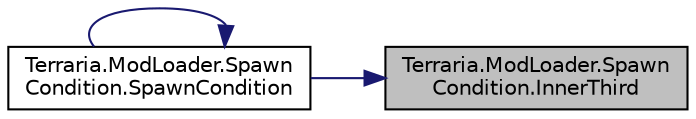 digraph "Terraria.ModLoader.SpawnCondition.InnerThird"
{
 // LATEX_PDF_SIZE
  edge [fontname="Helvetica",fontsize="10",labelfontname="Helvetica",labelfontsize="10"];
  node [fontname="Helvetica",fontsize="10",shape=record];
  rankdir="RL";
  Node1 [label="Terraria.ModLoader.Spawn\lCondition.InnerThird",height=0.2,width=0.4,color="black", fillcolor="grey75", style="filled", fontcolor="black",tooltip=" "];
  Node1 -> Node2 [dir="back",color="midnightblue",fontsize="10",style="solid",fontname="Helvetica"];
  Node2 [label="Terraria.ModLoader.Spawn\lCondition.SpawnCondition",height=0.2,width=0.4,color="black", fillcolor="white", style="filled",URL="$class_terraria_1_1_mod_loader_1_1_spawn_condition.html#abf86cdd871fce3716b411f31d89d7bda",tooltip=" "];
  Node2 -> Node2 [dir="back",color="midnightblue",fontsize="10",style="solid",fontname="Helvetica"];
}
